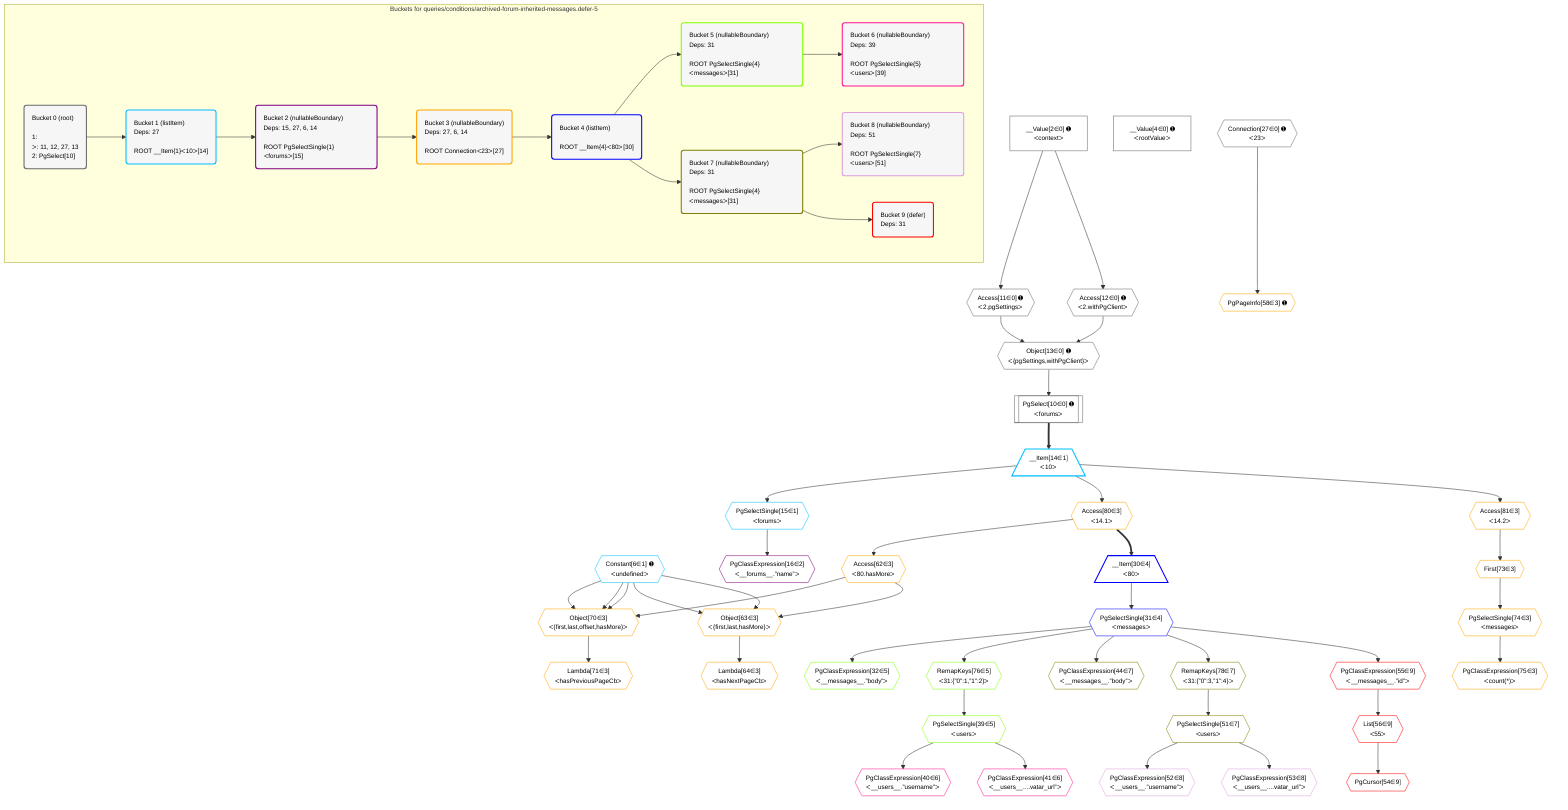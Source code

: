 %%{init: {'themeVariables': { 'fontSize': '12px'}}}%%
graph TD
    classDef path fill:#eee,stroke:#000,color:#000
    classDef plan fill:#fff,stroke-width:1px,color:#000
    classDef itemplan fill:#fff,stroke-width:2px,color:#000
    classDef unbatchedplan fill:#dff,stroke-width:1px,color:#000
    classDef sideeffectplan fill:#fcc,stroke-width:2px,color:#000
    classDef bucket fill:#f6f6f6,color:#000,stroke-width:2px,text-align:left


    %% plan dependencies
    Object13{{"Object[13∈0] ➊<br />ᐸ{pgSettings,withPgClient}ᐳ"}}:::plan
    Access11{{"Access[11∈0] ➊<br />ᐸ2.pgSettingsᐳ"}}:::plan
    Access12{{"Access[12∈0] ➊<br />ᐸ2.withPgClientᐳ"}}:::plan
    Access11 & Access12 --> Object13
    PgSelect10[["PgSelect[10∈0] ➊<br />ᐸforumsᐳ"]]:::plan
    Object13 --> PgSelect10
    __Value2["__Value[2∈0] ➊<br />ᐸcontextᐳ"]:::plan
    __Value2 --> Access11
    __Value2 --> Access12
    __Value4["__Value[4∈0] ➊<br />ᐸrootValueᐳ"]:::plan
    Connection27{{"Connection[27∈0] ➊<br />ᐸ23ᐳ"}}:::plan
    __Item14[/"__Item[14∈1]<br />ᐸ10ᐳ"\]:::itemplan
    PgSelect10 ==> __Item14
    PgSelectSingle15{{"PgSelectSingle[15∈1]<br />ᐸforumsᐳ"}}:::plan
    __Item14 --> PgSelectSingle15
    Constant6{{"Constant[6∈1] ➊<br />ᐸundefinedᐳ"}}:::plan
    PgClassExpression16{{"PgClassExpression[16∈2]<br />ᐸ__forums__.”name”ᐳ"}}:::plan
    PgSelectSingle15 --> PgClassExpression16
    Object70{{"Object[70∈3]<br />ᐸ{first,last,offset,hasMore}ᐳ"}}:::plan
    Access62{{"Access[62∈3]<br />ᐸ80.hasMoreᐳ"}}:::plan
    Constant6 & Constant6 & Constant6 & Access62 --> Object70
    Object63{{"Object[63∈3]<br />ᐸ{first,last,hasMore}ᐳ"}}:::plan
    Constant6 & Constant6 & Access62 --> Object63
    PgPageInfo58{{"PgPageInfo[58∈3] ➊"}}:::plan
    Connection27 --> PgPageInfo58
    Access80{{"Access[80∈3]<br />ᐸ14.1ᐳ"}}:::plan
    Access80 --> Access62
    Lambda64{{"Lambda[64∈3]<br />ᐸhasNextPageCbᐳ"}}:::plan
    Object63 --> Lambda64
    Lambda71{{"Lambda[71∈3]<br />ᐸhasPreviousPageCbᐳ"}}:::plan
    Object70 --> Lambda71
    First73{{"First[73∈3]"}}:::plan
    Access81{{"Access[81∈3]<br />ᐸ14.2ᐳ"}}:::plan
    Access81 --> First73
    PgSelectSingle74{{"PgSelectSingle[74∈3]<br />ᐸmessagesᐳ"}}:::plan
    First73 --> PgSelectSingle74
    PgClassExpression75{{"PgClassExpression[75∈3]<br />ᐸcount(*)ᐳ"}}:::plan
    PgSelectSingle74 --> PgClassExpression75
    __Item14 --> Access80
    __Item14 --> Access81
    __Item30[/"__Item[30∈4]<br />ᐸ80ᐳ"\]:::itemplan
    Access80 ==> __Item30
    PgSelectSingle31{{"PgSelectSingle[31∈4]<br />ᐸmessagesᐳ"}}:::plan
    __Item30 --> PgSelectSingle31
    PgClassExpression32{{"PgClassExpression[32∈5]<br />ᐸ__messages__.”body”ᐳ"}}:::plan
    PgSelectSingle31 --> PgClassExpression32
    PgSelectSingle39{{"PgSelectSingle[39∈5]<br />ᐸusersᐳ"}}:::plan
    RemapKeys76{{"RemapKeys[76∈5]<br />ᐸ31:{”0”:1,”1”:2}ᐳ"}}:::plan
    RemapKeys76 --> PgSelectSingle39
    PgSelectSingle31 --> RemapKeys76
    PgClassExpression40{{"PgClassExpression[40∈6]<br />ᐸ__users__.”username”ᐳ"}}:::plan
    PgSelectSingle39 --> PgClassExpression40
    PgClassExpression41{{"PgClassExpression[41∈6]<br />ᐸ__users__....vatar_url”ᐳ"}}:::plan
    PgSelectSingle39 --> PgClassExpression41
    PgClassExpression44{{"PgClassExpression[44∈7]<br />ᐸ__messages__.”body”ᐳ"}}:::plan
    PgSelectSingle31 --> PgClassExpression44
    PgSelectSingle51{{"PgSelectSingle[51∈7]<br />ᐸusersᐳ"}}:::plan
    RemapKeys78{{"RemapKeys[78∈7]<br />ᐸ31:{”0”:3,”1”:4}ᐳ"}}:::plan
    RemapKeys78 --> PgSelectSingle51
    PgSelectSingle31 --> RemapKeys78
    PgClassExpression52{{"PgClassExpression[52∈8]<br />ᐸ__users__.”username”ᐳ"}}:::plan
    PgSelectSingle51 --> PgClassExpression52
    PgClassExpression53{{"PgClassExpression[53∈8]<br />ᐸ__users__....vatar_url”ᐳ"}}:::plan
    PgSelectSingle51 --> PgClassExpression53
    PgCursor54{{"PgCursor[54∈9]"}}:::plan
    List56{{"List[56∈9]<br />ᐸ55ᐳ"}}:::plan
    List56 --> PgCursor54
    PgClassExpression55{{"PgClassExpression[55∈9]<br />ᐸ__messages__.”id”ᐳ"}}:::plan
    PgSelectSingle31 --> PgClassExpression55
    PgClassExpression55 --> List56

    %% define steps

    subgraph "Buckets for queries/conditions/archived-forum-inherited-messages.defer-5"
    Bucket0("Bucket 0 (root)<br /><br />1: <br />ᐳ: 11, 12, 27, 13<br />2: PgSelect[10]"):::bucket
    classDef bucket0 stroke:#696969
    class Bucket0,__Value2,__Value4,PgSelect10,Access11,Access12,Object13,Connection27 bucket0
    Bucket1("Bucket 1 (listItem)<br />Deps: 27<br /><br />ROOT __Item{1}ᐸ10ᐳ[14]"):::bucket
    classDef bucket1 stroke:#00bfff
    class Bucket1,Constant6,__Item14,PgSelectSingle15 bucket1
    Bucket2("Bucket 2 (nullableBoundary)<br />Deps: 15, 27, 6, 14<br /><br />ROOT PgSelectSingle{1}ᐸforumsᐳ[15]"):::bucket
    classDef bucket2 stroke:#7f007f
    class Bucket2,PgClassExpression16 bucket2
    Bucket3("Bucket 3 (nullableBoundary)<br />Deps: 27, 6, 14<br /><br />ROOT Connectionᐸ23ᐳ[27]"):::bucket
    classDef bucket3 stroke:#ffa500
    class Bucket3,PgPageInfo58,Access62,Object63,Lambda64,Object70,Lambda71,First73,PgSelectSingle74,PgClassExpression75,Access80,Access81 bucket3
    Bucket4("Bucket 4 (listItem)<br /><br />ROOT __Item{4}ᐸ80ᐳ[30]"):::bucket
    classDef bucket4 stroke:#0000ff
    class Bucket4,__Item30,PgSelectSingle31 bucket4
    Bucket5("Bucket 5 (nullableBoundary)<br />Deps: 31<br /><br />ROOT PgSelectSingle{4}ᐸmessagesᐳ[31]"):::bucket
    classDef bucket5 stroke:#7fff00
    class Bucket5,PgClassExpression32,PgSelectSingle39,RemapKeys76 bucket5
    Bucket6("Bucket 6 (nullableBoundary)<br />Deps: 39<br /><br />ROOT PgSelectSingle{5}ᐸusersᐳ[39]"):::bucket
    classDef bucket6 stroke:#ff1493
    class Bucket6,PgClassExpression40,PgClassExpression41 bucket6
    Bucket7("Bucket 7 (nullableBoundary)<br />Deps: 31<br /><br />ROOT PgSelectSingle{4}ᐸmessagesᐳ[31]"):::bucket
    classDef bucket7 stroke:#808000
    class Bucket7,PgClassExpression44,PgSelectSingle51,RemapKeys78 bucket7
    Bucket8("Bucket 8 (nullableBoundary)<br />Deps: 51<br /><br />ROOT PgSelectSingle{7}ᐸusersᐳ[51]"):::bucket
    classDef bucket8 stroke:#dda0dd
    class Bucket8,PgClassExpression52,PgClassExpression53 bucket8
    Bucket9("Bucket 9 (defer)<br />Deps: 31"):::bucket
    classDef bucket9 stroke:#ff0000
    class Bucket9,PgCursor54,PgClassExpression55,List56 bucket9
    Bucket0 --> Bucket1
    Bucket1 --> Bucket2
    Bucket2 --> Bucket3
    Bucket3 --> Bucket4
    Bucket4 --> Bucket5 & Bucket7
    Bucket5 --> Bucket6
    Bucket7 --> Bucket8 & Bucket9
    end
